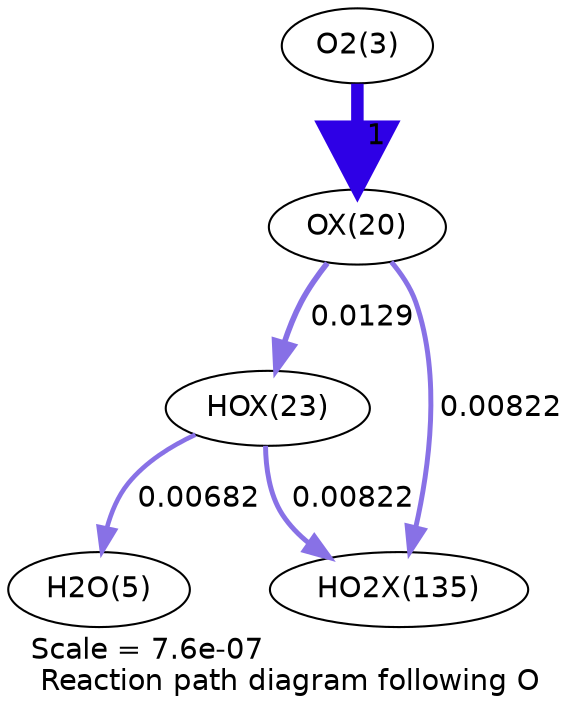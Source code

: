 digraph reaction_paths {
center=1;
s5 -> s24[fontname="Helvetica", penwidth=6, arrowsize=3, color="0.7, 1.5, 0.9"
, label=" 1"];
s24 -> s27[fontname="Helvetica", penwidth=2.72, arrowsize=1.36, color="0.7, 0.513, 0.9"
, label=" 0.0129"];
s24 -> s41[fontname="Helvetica", penwidth=2.38, arrowsize=1.19, color="0.7, 0.508, 0.9"
, label=" 0.00822"];
s27 -> s7[fontname="Helvetica", penwidth=2.23, arrowsize=1.12, color="0.7, 0.507, 0.9"
, label=" 0.00682"];
s27 -> s41[fontname="Helvetica", penwidth=2.38, arrowsize=1.19, color="0.7, 0.508, 0.9"
, label=" 0.00822"];
s5 [ fontname="Helvetica", label="O2(3)"];
s7 [ fontname="Helvetica", label="H2O(5)"];
s24 [ fontname="Helvetica", label="OX(20)"];
s27 [ fontname="Helvetica", label="HOX(23)"];
s41 [ fontname="Helvetica", label="HO2X(135)"];
 label = "Scale = 7.6e-07\l Reaction path diagram following O";
 fontname = "Helvetica";
}
